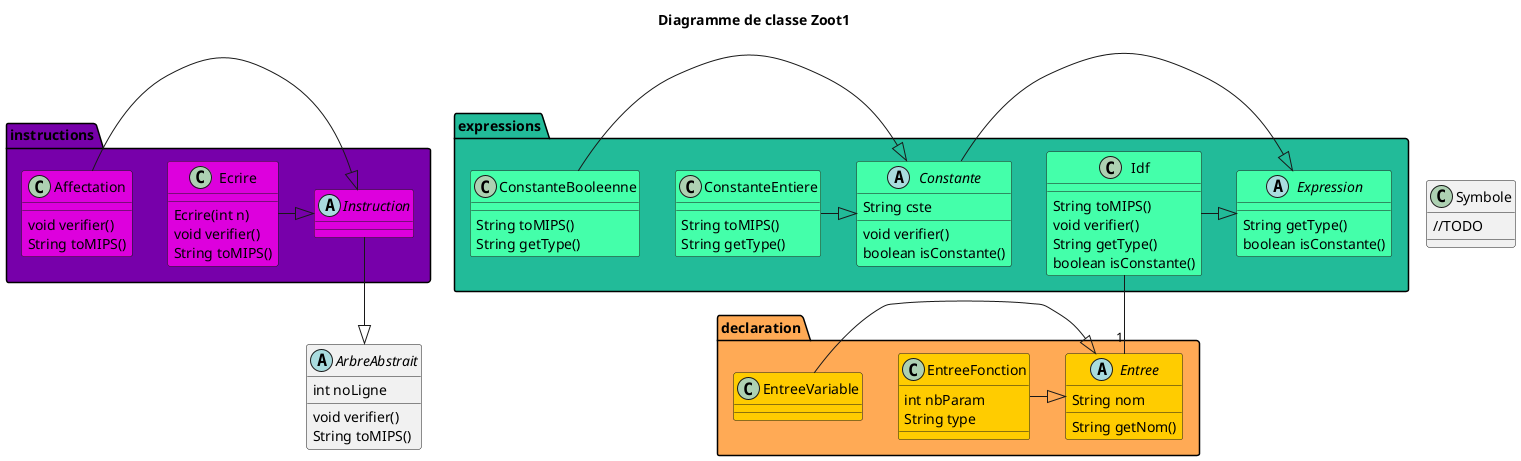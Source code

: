 @startuml
title Diagramme de classe Zoot1

Abstract ArbreAbstrait {
    int noLigne
    void verifier()
    String toMIPS()
}

package instructions #7700AA {

    Class Ecrire #DD00DD {
        Ecrire(int n)
        void verifier()
        String toMIPS()
    }

    Class Affectation #DD00DD {
        void verifier()
        String toMIPS()
    }

    Abstract Instruction #DD00DD {}

    Ecrire -|> Instruction
    Affectation -|> Instruction
}

package expressions #22BB99 {
    Abstract Expression #44FFAA {
        String getType()
        boolean isConstante()
    }

    Abstract Constante #44FFAA {
        String cste
        void verifier()
        boolean isConstante()
    }

    Class ConstanteEntiere #44FFAA {
        String toMIPS()
        String getType()
    }

    Class ConstanteBooleenne #44FFAA {
        String toMIPS()
        String getType()
    }

    Class Idf #44FFAA {
        String toMIPS()
        void verifier()
        String getType()
        boolean isConstante()
    }

    Idf -|> Expression
    Constante -|> Expression
    ConstanteEntiere -|> Constante
    ConstanteBooleenne -|> Constante
}

package declaration #FFAA55 {
    Abstract Entree #FFCC00 {
        String nom
        String getNom()
    }

    Class EntreeVariable #FFCC00 {}

    Class EntreeFonction #FFCC00 {
        int nbParam
        String type
    }

    EntreeFonction -|> Entree
    EntreeVariable -|> Entree
}

Class Symbole {
    //TODO
}

Idf -- "1" Entree

Instruction --|> ArbreAbstrait

@enduml